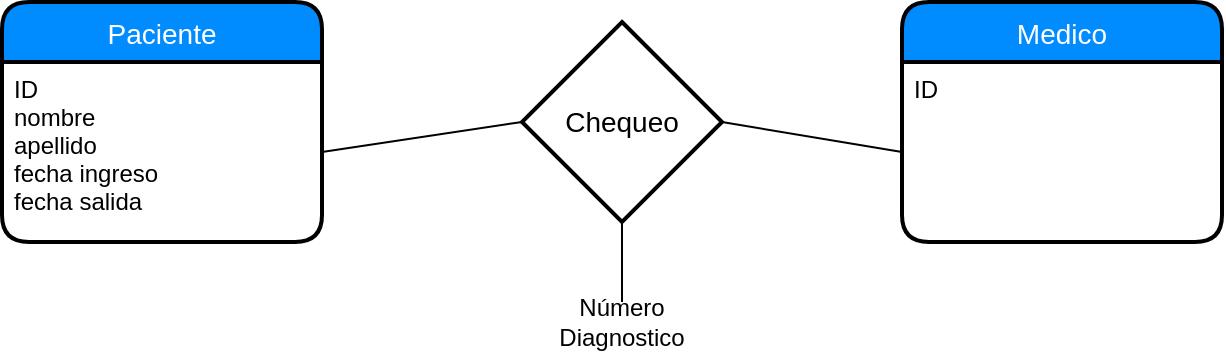 <mxfile version="12.0.0" type="device" pages="1"><diagram id="6FyKndGcenhFA-ZlxJ3U" name="Page-1"><mxGraphModel dx="854" dy="436" grid="1" gridSize="10" guides="1" tooltips="1" connect="1" arrows="1" fold="1" page="1" pageScale="1" pageWidth="827" pageHeight="1169" math="0" shadow="0"><root><mxCell id="0"/><mxCell id="1" parent="0"/><mxCell id="0gTqBW7lJcVmbpYSv18--1" value="Paciente" style="swimlane;childLayout=stackLayout;horizontal=1;startSize=30;horizontalStack=0;fillColor=#008cff;fontColor=#FFFFFF;rounded=1;fontSize=14;fontStyle=0;strokeWidth=2;resizeParent=0;resizeLast=1;shadow=0;dashed=0;align=center;" parent="1" vertex="1"><mxGeometry x="90" y="60" width="160" height="120" as="geometry"/></mxCell><mxCell id="0gTqBW7lJcVmbpYSv18--2" value="ID&#10;nombre&#10;apellido&#10;fecha ingreso&#10;fecha salida" style="align=left;strokeColor=none;fillColor=none;spacingLeft=4;fontSize=12;verticalAlign=top;resizable=0;rotatable=0;part=1;" parent="0gTqBW7lJcVmbpYSv18--1" vertex="1"><mxGeometry y="30" width="160" height="90" as="geometry"/></mxCell><mxCell id="0gTqBW7lJcVmbpYSv18--5" value="Medico" style="swimlane;childLayout=stackLayout;horizontal=1;startSize=30;horizontalStack=0;fillColor=#008cff;fontColor=#FFFFFF;rounded=1;fontSize=14;fontStyle=0;strokeWidth=2;resizeParent=0;resizeLast=1;shadow=0;dashed=0;align=center;" parent="1" vertex="1"><mxGeometry x="540" y="60" width="160" height="120" as="geometry"/></mxCell><mxCell id="0gTqBW7lJcVmbpYSv18--6" value="ID" style="align=left;strokeColor=none;fillColor=none;spacingLeft=4;fontSize=12;verticalAlign=top;resizable=0;rotatable=0;part=1;" parent="0gTqBW7lJcVmbpYSv18--5" vertex="1"><mxGeometry y="30" width="160" height="90" as="geometry"/></mxCell><mxCell id="0gTqBW7lJcVmbpYSv18--7" value="Chequeo" style="shape=rhombus;strokeWidth=2;fontSize=17;perimeter=rhombusPerimeter;whiteSpace=wrap;html=1;align=center;fontSize=14;" parent="1" vertex="1"><mxGeometry x="350" y="70" width="100" height="100" as="geometry"/></mxCell><mxCell id="0gTqBW7lJcVmbpYSv18--10" value="" style="endArrow=none;html=1;entryX=0.5;entryY=1;entryDx=0;entryDy=0;exitX=0.5;exitY=0;exitDx=0;exitDy=0;" parent="1" source="0gTqBW7lJcVmbpYSv18--11" target="0gTqBW7lJcVmbpYSv18--7" edge="1"><mxGeometry width="50" height="50" relative="1" as="geometry"><mxPoint x="400" y="210" as="sourcePoint"/><mxPoint x="140" y="200" as="targetPoint"/></mxGeometry></mxCell><mxCell id="0gTqBW7lJcVmbpYSv18--11" value="Número&lt;br&gt;Diagnostico" style="text;html=1;strokeColor=none;fillColor=none;align=center;verticalAlign=middle;whiteSpace=wrap;rounded=0;" parent="1" vertex="1"><mxGeometry x="380" y="210" width="40" height="20" as="geometry"/></mxCell><mxCell id="0gTqBW7lJcVmbpYSv18--14" value="" style="endArrow=none;html=1;entryX=1;entryY=0.5;entryDx=0;entryDy=0;exitX=0;exitY=0.5;exitDx=0;exitDy=0;" parent="1" source="0gTqBW7lJcVmbpYSv18--7" target="0gTqBW7lJcVmbpYSv18--2" edge="1"><mxGeometry width="50" height="50" relative="1" as="geometry"><mxPoint x="90" y="300" as="sourcePoint"/><mxPoint x="140" y="250" as="targetPoint"/></mxGeometry></mxCell><mxCell id="0gTqBW7lJcVmbpYSv18--15" value="" style="endArrow=none;html=1;entryX=0;entryY=0.5;entryDx=0;entryDy=0;exitX=1;exitY=0.5;exitDx=0;exitDy=0;" parent="1" source="0gTqBW7lJcVmbpYSv18--7" target="0gTqBW7lJcVmbpYSv18--6" edge="1"><mxGeometry width="50" height="50" relative="1" as="geometry"><mxPoint x="90" y="300" as="sourcePoint"/><mxPoint x="140" y="250" as="targetPoint"/></mxGeometry></mxCell></root></mxGraphModel></diagram></mxfile>